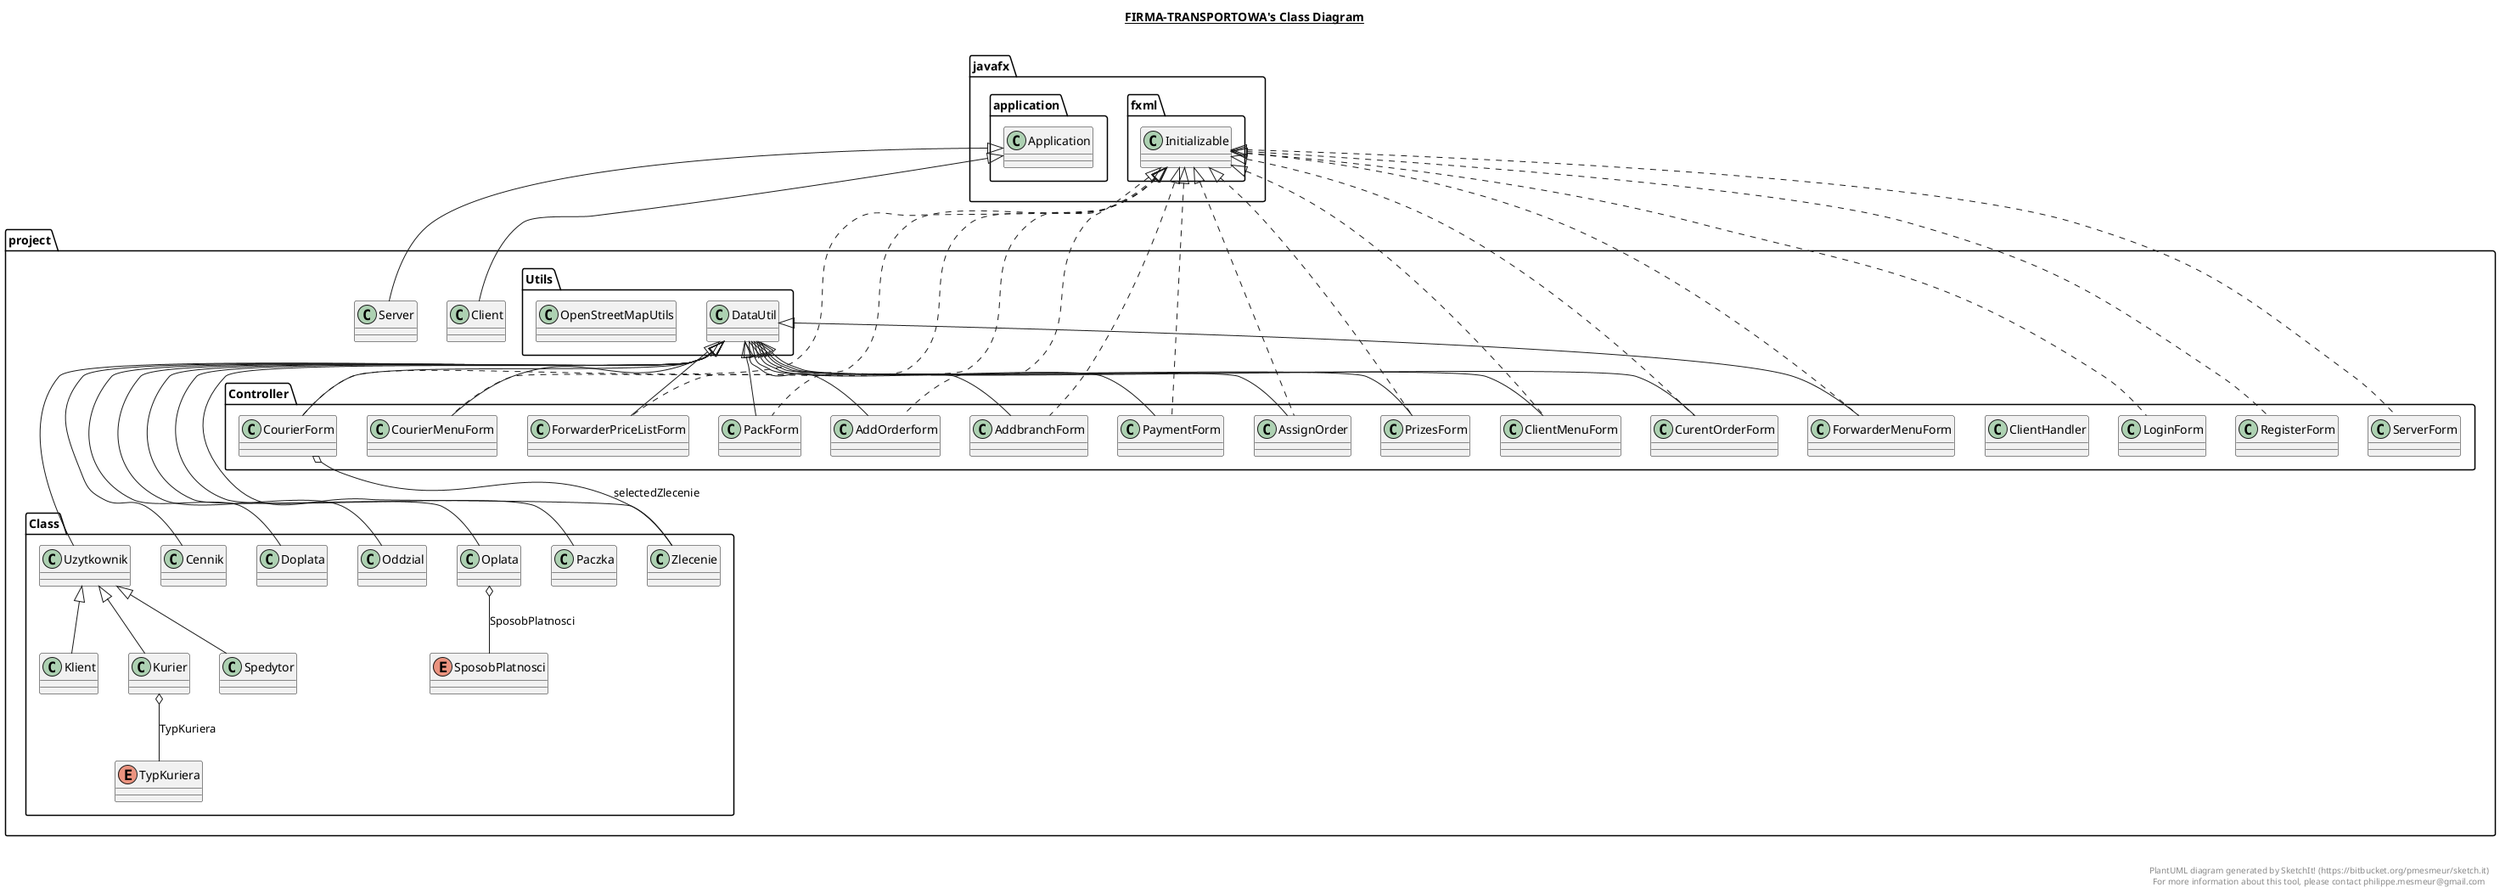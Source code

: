 @startuml

title __FIRMA-TRANSPORTOWA's Class Diagram__\n

  namespace project {
    namespace Class {
      class project.Class.Cennik {
      }
    }
  }
  

  namespace project {
    namespace Class {
      class project.Class.Doplata {
      }
    }
  }
  

  namespace project {
    namespace Class {
      class project.Class.Klient {
      }
    }
  }
  

  namespace project {
    namespace Class {
      class project.Class.Kurier {
      }
    }
  }
  

  namespace project {
    namespace Class {
      class project.Class.Oddzial {
      }
    }
  }
  

  namespace project {
    namespace Class {
      class project.Class.Oplata {
      }
    }
  }
  

  namespace project {
    namespace Class {
      class project.Class.Paczka {
      }
    }
  }
  

  namespace project {
    namespace Class {
      class project.Class.Spedytor {
      }
    }
  }
  

  namespace project {
    namespace Class {
      enum SposobPlatnosci {
      }
    }
  }
  

  namespace project {
    namespace Class {
      enum TypKuriera {
      }
    }
  }
  

  namespace project {
    namespace Class {
      class project.Class.Uzytkownik {
      }
    }
  }
  

  namespace project {
    namespace Class {
      class project.Class.Zlecenie {
      }
    }
  }
  

  namespace project {
    class project.Client {
    }
  }
  

  namespace project {
    namespace Controller {
      class project.Controller.AddOrderform {
      }
    }
  }
  

  namespace project {
    namespace Controller {
      class project.Controller.AddbranchForm {
      }
    }
  }
  

  namespace project {
    namespace Controller {
      class project.Controller.AssignOrder {
      }
    }
  }
  

  namespace project {
    namespace Controller {
      class project.Controller.ClientHandler {
      }
    }
  }
  

  namespace project {
    namespace Controller {
      class project.Controller.ClientMenuForm {
      }
    }
  }
  

  namespace project {
    namespace Controller {
      class project.Controller.CourierForm {
      }
    }
  }
  

  namespace project {
    namespace Controller {
      class project.Controller.CourierMenuForm {
      }
    }
  }
  

  namespace project {
    namespace Controller {
      class project.Controller.CurentOrderForm {
      }
    }
  }
  

  namespace project {
    namespace Controller {
      class project.Controller.ForwarderMenuForm {
      }
    }
  }
  

  namespace project {
    namespace Controller {
      class project.Controller.ForwarderPriceListForm {
      }
    }
  }
  

  namespace project {
    namespace Controller {
      class project.Controller.LoginForm {
      }
    }
  }
  

  namespace project {
    namespace Controller {
      class project.Controller.PackForm {
      }
    }
  }
  

  namespace project {
    namespace Controller {
      class project.Controller.PaymentForm {
      }
    }
  }
  

  namespace project {
    namespace Controller {
      class project.Controller.PrizesForm {
      }
    }
  }
  

  namespace project {
    namespace Controller {
      class project.Controller.RegisterForm {
      }
    }
  }
  

  namespace project {
    namespace Controller {
      class project.Controller.ServerForm {
      }
    }
  }
  

  namespace project {
    class project.Server {
    }
  }
  

  namespace project {
    namespace Utils {
      class project.Utils.DataUtil {
      }
    }
  }
  

  namespace project {
    namespace Utils {
      class project.Utils.OpenStreetMapUtils {
      }
    }
  }
  

  project.Class.Cennik -up-|> project.Utils.DataUtil
  project.Class.Doplata -up-|> project.Utils.DataUtil
  project.Class.Klient -up-|> project.Class.Uzytkownik
  project.Class.Kurier -up-|> project.Class.Uzytkownik
  project.Class.Kurier o-- project.Class.TypKuriera : TypKuriera
  project.Class.Oddzial -up-|> project.Utils.DataUtil
  project.Class.Oplata -up-|> project.Utils.DataUtil
  project.Class.Oplata o-- project.Class.SposobPlatnosci : SposobPlatnosci
  project.Class.Paczka -up-|> project.Utils.DataUtil
  project.Class.Spedytor -up-|> project.Class.Uzytkownik
  project.Class.Uzytkownik -up-|> project.Utils.DataUtil
  project.Class.Zlecenie -up-|> project.Utils.DataUtil
  project.Client -up-|> javafx.application.Application
  project.Controller.AddOrderform .up.|> javafx.fxml.Initializable
  project.Controller.AddOrderform -up-|> project.Utils.DataUtil
  project.Controller.AddbranchForm .up.|> javafx.fxml.Initializable
  project.Controller.AddbranchForm -up-|> project.Utils.DataUtil
  project.Controller.AssignOrder .up.|> javafx.fxml.Initializable
  project.Controller.AssignOrder -up-|> project.Utils.DataUtil
  project.Controller.ClientMenuForm .up.|> javafx.fxml.Initializable
  project.Controller.ClientMenuForm -up-|> project.Utils.DataUtil
  project.Controller.CourierForm .up.|> javafx.fxml.Initializable
  project.Controller.CourierForm -up-|> project.Utils.DataUtil
  project.Controller.CourierForm o-- project.Class.Zlecenie : selectedZlecenie
  project.Controller.CourierMenuForm .up.|> javafx.fxml.Initializable
  project.Controller.CourierMenuForm -up-|> project.Utils.DataUtil
  project.Controller.CurentOrderForm .up.|> javafx.fxml.Initializable
  project.Controller.CurentOrderForm -up-|> project.Utils.DataUtil
  project.Controller.ForwarderMenuForm .up.|> javafx.fxml.Initializable
  project.Controller.ForwarderMenuForm -up-|> project.Utils.DataUtil
  project.Controller.ForwarderPriceListForm .up.|> javafx.fxml.Initializable
  project.Controller.ForwarderPriceListForm -up-|> project.Utils.DataUtil
  project.Controller.LoginForm .up.|> javafx.fxml.Initializable
  project.Controller.PackForm .up.|> javafx.fxml.Initializable
  project.Controller.PackForm -up-|> project.Utils.DataUtil
  project.Controller.PaymentForm .up.|> javafx.fxml.Initializable
  project.Controller.PaymentForm -up-|> project.Utils.DataUtil
  project.Controller.PrizesForm .up.|> javafx.fxml.Initializable
  project.Controller.PrizesForm -up-|> project.Utils.DataUtil
  project.Controller.RegisterForm .up.|> javafx.fxml.Initializable
  project.Controller.ServerForm .up.|> javafx.fxml.Initializable
  project.Server -up-|> javafx.application.Application


right footer


PlantUML diagram generated by SketchIt! (https://bitbucket.org/pmesmeur/sketch.it)
For more information about this tool, please contact philippe.mesmeur@gmail.com
endfooter

@enduml
